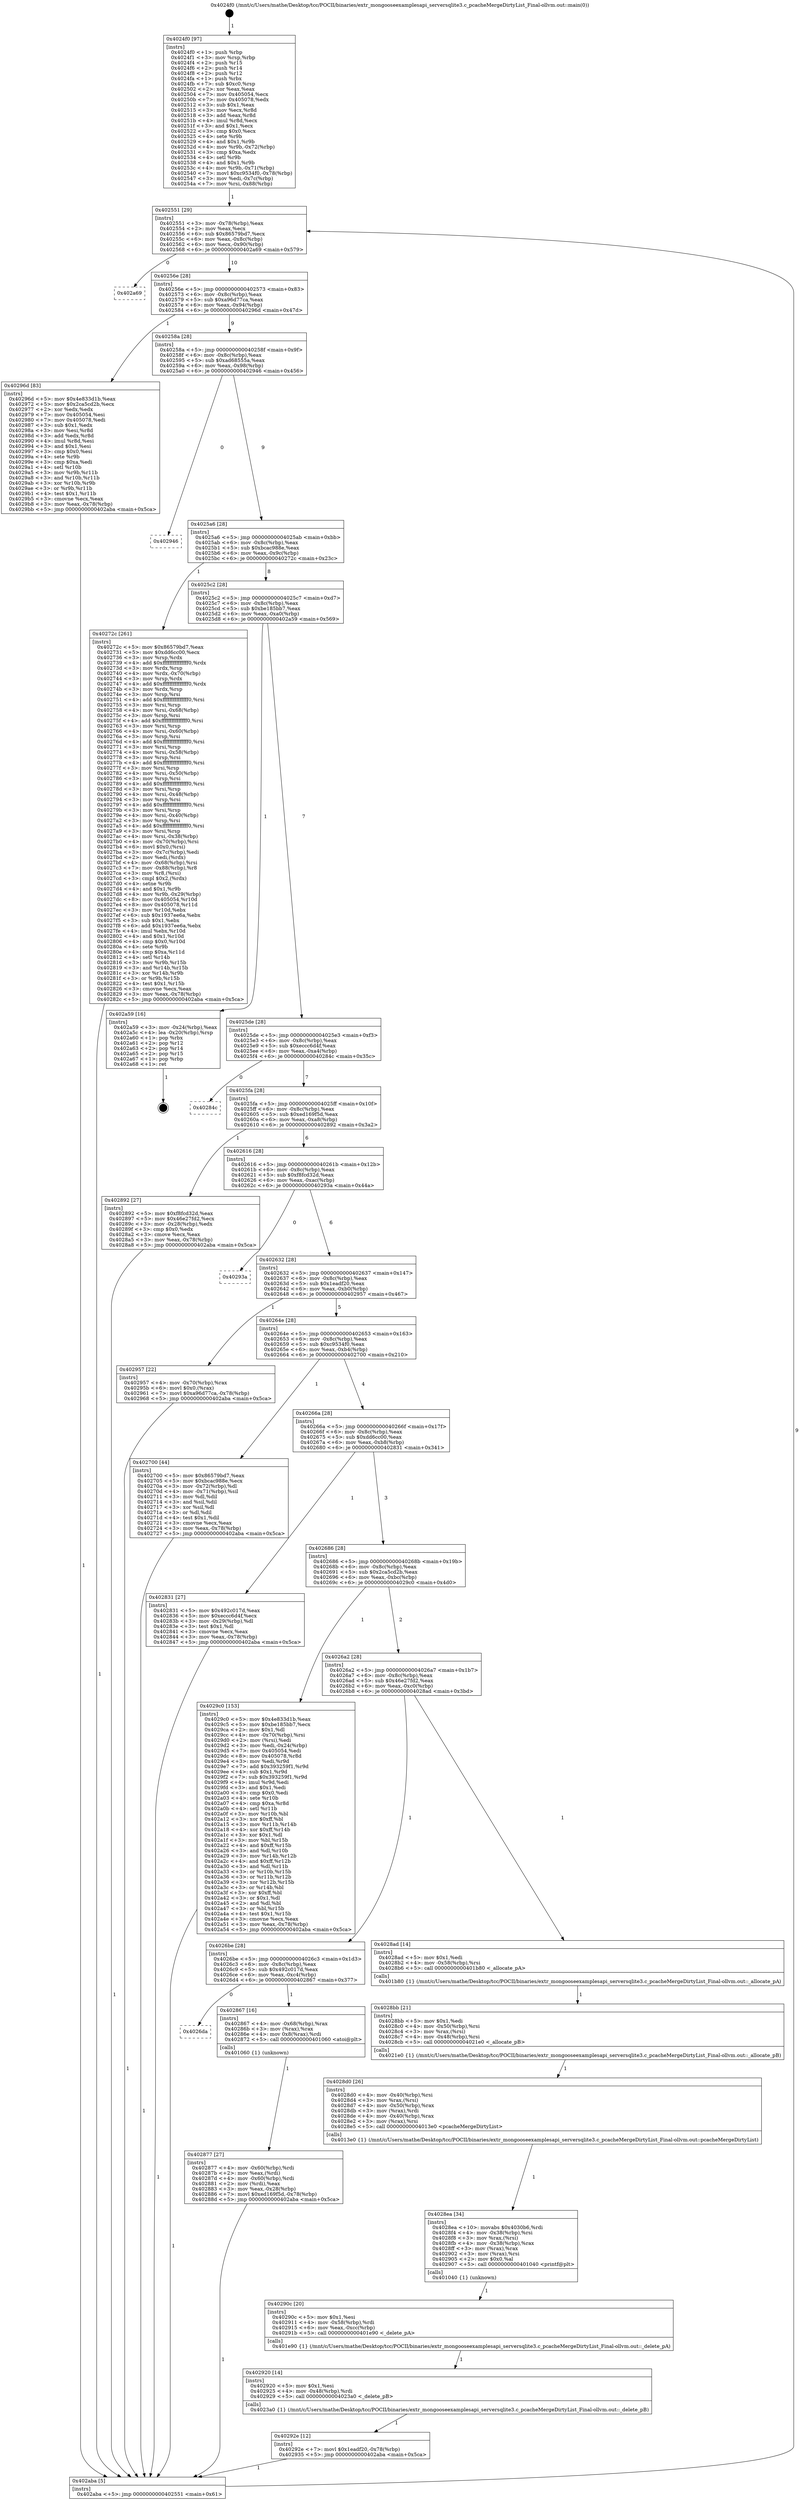 digraph "0x4024f0" {
  label = "0x4024f0 (/mnt/c/Users/mathe/Desktop/tcc/POCII/binaries/extr_mongooseexamplesapi_serversqlite3.c_pcacheMergeDirtyList_Final-ollvm.out::main(0))"
  labelloc = "t"
  node[shape=record]

  Entry [label="",width=0.3,height=0.3,shape=circle,fillcolor=black,style=filled]
  "0x402551" [label="{
     0x402551 [29]\l
     | [instrs]\l
     &nbsp;&nbsp;0x402551 \<+3\>: mov -0x78(%rbp),%eax\l
     &nbsp;&nbsp;0x402554 \<+2\>: mov %eax,%ecx\l
     &nbsp;&nbsp;0x402556 \<+6\>: sub $0x86579bd7,%ecx\l
     &nbsp;&nbsp;0x40255c \<+6\>: mov %eax,-0x8c(%rbp)\l
     &nbsp;&nbsp;0x402562 \<+6\>: mov %ecx,-0x90(%rbp)\l
     &nbsp;&nbsp;0x402568 \<+6\>: je 0000000000402a69 \<main+0x579\>\l
  }"]
  "0x402a69" [label="{
     0x402a69\l
  }", style=dashed]
  "0x40256e" [label="{
     0x40256e [28]\l
     | [instrs]\l
     &nbsp;&nbsp;0x40256e \<+5\>: jmp 0000000000402573 \<main+0x83\>\l
     &nbsp;&nbsp;0x402573 \<+6\>: mov -0x8c(%rbp),%eax\l
     &nbsp;&nbsp;0x402579 \<+5\>: sub $0xa96d77ca,%eax\l
     &nbsp;&nbsp;0x40257e \<+6\>: mov %eax,-0x94(%rbp)\l
     &nbsp;&nbsp;0x402584 \<+6\>: je 000000000040296d \<main+0x47d\>\l
  }"]
  Exit [label="",width=0.3,height=0.3,shape=circle,fillcolor=black,style=filled,peripheries=2]
  "0x40296d" [label="{
     0x40296d [83]\l
     | [instrs]\l
     &nbsp;&nbsp;0x40296d \<+5\>: mov $0x4e833d1b,%eax\l
     &nbsp;&nbsp;0x402972 \<+5\>: mov $0x2ca5cd2b,%ecx\l
     &nbsp;&nbsp;0x402977 \<+2\>: xor %edx,%edx\l
     &nbsp;&nbsp;0x402979 \<+7\>: mov 0x405054,%esi\l
     &nbsp;&nbsp;0x402980 \<+7\>: mov 0x405078,%edi\l
     &nbsp;&nbsp;0x402987 \<+3\>: sub $0x1,%edx\l
     &nbsp;&nbsp;0x40298a \<+3\>: mov %esi,%r8d\l
     &nbsp;&nbsp;0x40298d \<+3\>: add %edx,%r8d\l
     &nbsp;&nbsp;0x402990 \<+4\>: imul %r8d,%esi\l
     &nbsp;&nbsp;0x402994 \<+3\>: and $0x1,%esi\l
     &nbsp;&nbsp;0x402997 \<+3\>: cmp $0x0,%esi\l
     &nbsp;&nbsp;0x40299a \<+4\>: sete %r9b\l
     &nbsp;&nbsp;0x40299e \<+3\>: cmp $0xa,%edi\l
     &nbsp;&nbsp;0x4029a1 \<+4\>: setl %r10b\l
     &nbsp;&nbsp;0x4029a5 \<+3\>: mov %r9b,%r11b\l
     &nbsp;&nbsp;0x4029a8 \<+3\>: and %r10b,%r11b\l
     &nbsp;&nbsp;0x4029ab \<+3\>: xor %r10b,%r9b\l
     &nbsp;&nbsp;0x4029ae \<+3\>: or %r9b,%r11b\l
     &nbsp;&nbsp;0x4029b1 \<+4\>: test $0x1,%r11b\l
     &nbsp;&nbsp;0x4029b5 \<+3\>: cmovne %ecx,%eax\l
     &nbsp;&nbsp;0x4029b8 \<+3\>: mov %eax,-0x78(%rbp)\l
     &nbsp;&nbsp;0x4029bb \<+5\>: jmp 0000000000402aba \<main+0x5ca\>\l
  }"]
  "0x40258a" [label="{
     0x40258a [28]\l
     | [instrs]\l
     &nbsp;&nbsp;0x40258a \<+5\>: jmp 000000000040258f \<main+0x9f\>\l
     &nbsp;&nbsp;0x40258f \<+6\>: mov -0x8c(%rbp),%eax\l
     &nbsp;&nbsp;0x402595 \<+5\>: sub $0xad68555a,%eax\l
     &nbsp;&nbsp;0x40259a \<+6\>: mov %eax,-0x98(%rbp)\l
     &nbsp;&nbsp;0x4025a0 \<+6\>: je 0000000000402946 \<main+0x456\>\l
  }"]
  "0x40292e" [label="{
     0x40292e [12]\l
     | [instrs]\l
     &nbsp;&nbsp;0x40292e \<+7\>: movl $0x1eadf20,-0x78(%rbp)\l
     &nbsp;&nbsp;0x402935 \<+5\>: jmp 0000000000402aba \<main+0x5ca\>\l
  }"]
  "0x402946" [label="{
     0x402946\l
  }", style=dashed]
  "0x4025a6" [label="{
     0x4025a6 [28]\l
     | [instrs]\l
     &nbsp;&nbsp;0x4025a6 \<+5\>: jmp 00000000004025ab \<main+0xbb\>\l
     &nbsp;&nbsp;0x4025ab \<+6\>: mov -0x8c(%rbp),%eax\l
     &nbsp;&nbsp;0x4025b1 \<+5\>: sub $0xbcac988e,%eax\l
     &nbsp;&nbsp;0x4025b6 \<+6\>: mov %eax,-0x9c(%rbp)\l
     &nbsp;&nbsp;0x4025bc \<+6\>: je 000000000040272c \<main+0x23c\>\l
  }"]
  "0x402920" [label="{
     0x402920 [14]\l
     | [instrs]\l
     &nbsp;&nbsp;0x402920 \<+5\>: mov $0x1,%esi\l
     &nbsp;&nbsp;0x402925 \<+4\>: mov -0x48(%rbp),%rdi\l
     &nbsp;&nbsp;0x402929 \<+5\>: call 00000000004023a0 \<_delete_pB\>\l
     | [calls]\l
     &nbsp;&nbsp;0x4023a0 \{1\} (/mnt/c/Users/mathe/Desktop/tcc/POCII/binaries/extr_mongooseexamplesapi_serversqlite3.c_pcacheMergeDirtyList_Final-ollvm.out::_delete_pB)\l
  }"]
  "0x40272c" [label="{
     0x40272c [261]\l
     | [instrs]\l
     &nbsp;&nbsp;0x40272c \<+5\>: mov $0x86579bd7,%eax\l
     &nbsp;&nbsp;0x402731 \<+5\>: mov $0xdd6cc00,%ecx\l
     &nbsp;&nbsp;0x402736 \<+3\>: mov %rsp,%rdx\l
     &nbsp;&nbsp;0x402739 \<+4\>: add $0xfffffffffffffff0,%rdx\l
     &nbsp;&nbsp;0x40273d \<+3\>: mov %rdx,%rsp\l
     &nbsp;&nbsp;0x402740 \<+4\>: mov %rdx,-0x70(%rbp)\l
     &nbsp;&nbsp;0x402744 \<+3\>: mov %rsp,%rdx\l
     &nbsp;&nbsp;0x402747 \<+4\>: add $0xfffffffffffffff0,%rdx\l
     &nbsp;&nbsp;0x40274b \<+3\>: mov %rdx,%rsp\l
     &nbsp;&nbsp;0x40274e \<+3\>: mov %rsp,%rsi\l
     &nbsp;&nbsp;0x402751 \<+4\>: add $0xfffffffffffffff0,%rsi\l
     &nbsp;&nbsp;0x402755 \<+3\>: mov %rsi,%rsp\l
     &nbsp;&nbsp;0x402758 \<+4\>: mov %rsi,-0x68(%rbp)\l
     &nbsp;&nbsp;0x40275c \<+3\>: mov %rsp,%rsi\l
     &nbsp;&nbsp;0x40275f \<+4\>: add $0xfffffffffffffff0,%rsi\l
     &nbsp;&nbsp;0x402763 \<+3\>: mov %rsi,%rsp\l
     &nbsp;&nbsp;0x402766 \<+4\>: mov %rsi,-0x60(%rbp)\l
     &nbsp;&nbsp;0x40276a \<+3\>: mov %rsp,%rsi\l
     &nbsp;&nbsp;0x40276d \<+4\>: add $0xfffffffffffffff0,%rsi\l
     &nbsp;&nbsp;0x402771 \<+3\>: mov %rsi,%rsp\l
     &nbsp;&nbsp;0x402774 \<+4\>: mov %rsi,-0x58(%rbp)\l
     &nbsp;&nbsp;0x402778 \<+3\>: mov %rsp,%rsi\l
     &nbsp;&nbsp;0x40277b \<+4\>: add $0xfffffffffffffff0,%rsi\l
     &nbsp;&nbsp;0x40277f \<+3\>: mov %rsi,%rsp\l
     &nbsp;&nbsp;0x402782 \<+4\>: mov %rsi,-0x50(%rbp)\l
     &nbsp;&nbsp;0x402786 \<+3\>: mov %rsp,%rsi\l
     &nbsp;&nbsp;0x402789 \<+4\>: add $0xfffffffffffffff0,%rsi\l
     &nbsp;&nbsp;0x40278d \<+3\>: mov %rsi,%rsp\l
     &nbsp;&nbsp;0x402790 \<+4\>: mov %rsi,-0x48(%rbp)\l
     &nbsp;&nbsp;0x402794 \<+3\>: mov %rsp,%rsi\l
     &nbsp;&nbsp;0x402797 \<+4\>: add $0xfffffffffffffff0,%rsi\l
     &nbsp;&nbsp;0x40279b \<+3\>: mov %rsi,%rsp\l
     &nbsp;&nbsp;0x40279e \<+4\>: mov %rsi,-0x40(%rbp)\l
     &nbsp;&nbsp;0x4027a2 \<+3\>: mov %rsp,%rsi\l
     &nbsp;&nbsp;0x4027a5 \<+4\>: add $0xfffffffffffffff0,%rsi\l
     &nbsp;&nbsp;0x4027a9 \<+3\>: mov %rsi,%rsp\l
     &nbsp;&nbsp;0x4027ac \<+4\>: mov %rsi,-0x38(%rbp)\l
     &nbsp;&nbsp;0x4027b0 \<+4\>: mov -0x70(%rbp),%rsi\l
     &nbsp;&nbsp;0x4027b4 \<+6\>: movl $0x0,(%rsi)\l
     &nbsp;&nbsp;0x4027ba \<+3\>: mov -0x7c(%rbp),%edi\l
     &nbsp;&nbsp;0x4027bd \<+2\>: mov %edi,(%rdx)\l
     &nbsp;&nbsp;0x4027bf \<+4\>: mov -0x68(%rbp),%rsi\l
     &nbsp;&nbsp;0x4027c3 \<+7\>: mov -0x88(%rbp),%r8\l
     &nbsp;&nbsp;0x4027ca \<+3\>: mov %r8,(%rsi)\l
     &nbsp;&nbsp;0x4027cd \<+3\>: cmpl $0x2,(%rdx)\l
     &nbsp;&nbsp;0x4027d0 \<+4\>: setne %r9b\l
     &nbsp;&nbsp;0x4027d4 \<+4\>: and $0x1,%r9b\l
     &nbsp;&nbsp;0x4027d8 \<+4\>: mov %r9b,-0x29(%rbp)\l
     &nbsp;&nbsp;0x4027dc \<+8\>: mov 0x405054,%r10d\l
     &nbsp;&nbsp;0x4027e4 \<+8\>: mov 0x405078,%r11d\l
     &nbsp;&nbsp;0x4027ec \<+3\>: mov %r10d,%ebx\l
     &nbsp;&nbsp;0x4027ef \<+6\>: sub $0x1937ee6a,%ebx\l
     &nbsp;&nbsp;0x4027f5 \<+3\>: sub $0x1,%ebx\l
     &nbsp;&nbsp;0x4027f8 \<+6\>: add $0x1937ee6a,%ebx\l
     &nbsp;&nbsp;0x4027fe \<+4\>: imul %ebx,%r10d\l
     &nbsp;&nbsp;0x402802 \<+4\>: and $0x1,%r10d\l
     &nbsp;&nbsp;0x402806 \<+4\>: cmp $0x0,%r10d\l
     &nbsp;&nbsp;0x40280a \<+4\>: sete %r9b\l
     &nbsp;&nbsp;0x40280e \<+4\>: cmp $0xa,%r11d\l
     &nbsp;&nbsp;0x402812 \<+4\>: setl %r14b\l
     &nbsp;&nbsp;0x402816 \<+3\>: mov %r9b,%r15b\l
     &nbsp;&nbsp;0x402819 \<+3\>: and %r14b,%r15b\l
     &nbsp;&nbsp;0x40281c \<+3\>: xor %r14b,%r9b\l
     &nbsp;&nbsp;0x40281f \<+3\>: or %r9b,%r15b\l
     &nbsp;&nbsp;0x402822 \<+4\>: test $0x1,%r15b\l
     &nbsp;&nbsp;0x402826 \<+3\>: cmovne %ecx,%eax\l
     &nbsp;&nbsp;0x402829 \<+3\>: mov %eax,-0x78(%rbp)\l
     &nbsp;&nbsp;0x40282c \<+5\>: jmp 0000000000402aba \<main+0x5ca\>\l
  }"]
  "0x4025c2" [label="{
     0x4025c2 [28]\l
     | [instrs]\l
     &nbsp;&nbsp;0x4025c2 \<+5\>: jmp 00000000004025c7 \<main+0xd7\>\l
     &nbsp;&nbsp;0x4025c7 \<+6\>: mov -0x8c(%rbp),%eax\l
     &nbsp;&nbsp;0x4025cd \<+5\>: sub $0xbe185bb7,%eax\l
     &nbsp;&nbsp;0x4025d2 \<+6\>: mov %eax,-0xa0(%rbp)\l
     &nbsp;&nbsp;0x4025d8 \<+6\>: je 0000000000402a59 \<main+0x569\>\l
  }"]
  "0x40290c" [label="{
     0x40290c [20]\l
     | [instrs]\l
     &nbsp;&nbsp;0x40290c \<+5\>: mov $0x1,%esi\l
     &nbsp;&nbsp;0x402911 \<+4\>: mov -0x58(%rbp),%rdi\l
     &nbsp;&nbsp;0x402915 \<+6\>: mov %eax,-0xcc(%rbp)\l
     &nbsp;&nbsp;0x40291b \<+5\>: call 0000000000401e90 \<_delete_pA\>\l
     | [calls]\l
     &nbsp;&nbsp;0x401e90 \{1\} (/mnt/c/Users/mathe/Desktop/tcc/POCII/binaries/extr_mongooseexamplesapi_serversqlite3.c_pcacheMergeDirtyList_Final-ollvm.out::_delete_pA)\l
  }"]
  "0x402a59" [label="{
     0x402a59 [16]\l
     | [instrs]\l
     &nbsp;&nbsp;0x402a59 \<+3\>: mov -0x24(%rbp),%eax\l
     &nbsp;&nbsp;0x402a5c \<+4\>: lea -0x20(%rbp),%rsp\l
     &nbsp;&nbsp;0x402a60 \<+1\>: pop %rbx\l
     &nbsp;&nbsp;0x402a61 \<+2\>: pop %r12\l
     &nbsp;&nbsp;0x402a63 \<+2\>: pop %r14\l
     &nbsp;&nbsp;0x402a65 \<+2\>: pop %r15\l
     &nbsp;&nbsp;0x402a67 \<+1\>: pop %rbp\l
     &nbsp;&nbsp;0x402a68 \<+1\>: ret\l
  }"]
  "0x4025de" [label="{
     0x4025de [28]\l
     | [instrs]\l
     &nbsp;&nbsp;0x4025de \<+5\>: jmp 00000000004025e3 \<main+0xf3\>\l
     &nbsp;&nbsp;0x4025e3 \<+6\>: mov -0x8c(%rbp),%eax\l
     &nbsp;&nbsp;0x4025e9 \<+5\>: sub $0xeccc6d4f,%eax\l
     &nbsp;&nbsp;0x4025ee \<+6\>: mov %eax,-0xa4(%rbp)\l
     &nbsp;&nbsp;0x4025f4 \<+6\>: je 000000000040284c \<main+0x35c\>\l
  }"]
  "0x4028ea" [label="{
     0x4028ea [34]\l
     | [instrs]\l
     &nbsp;&nbsp;0x4028ea \<+10\>: movabs $0x4030b6,%rdi\l
     &nbsp;&nbsp;0x4028f4 \<+4\>: mov -0x38(%rbp),%rsi\l
     &nbsp;&nbsp;0x4028f8 \<+3\>: mov %rax,(%rsi)\l
     &nbsp;&nbsp;0x4028fb \<+4\>: mov -0x38(%rbp),%rax\l
     &nbsp;&nbsp;0x4028ff \<+3\>: mov (%rax),%rax\l
     &nbsp;&nbsp;0x402902 \<+3\>: mov (%rax),%rsi\l
     &nbsp;&nbsp;0x402905 \<+2\>: mov $0x0,%al\l
     &nbsp;&nbsp;0x402907 \<+5\>: call 0000000000401040 \<printf@plt\>\l
     | [calls]\l
     &nbsp;&nbsp;0x401040 \{1\} (unknown)\l
  }"]
  "0x40284c" [label="{
     0x40284c\l
  }", style=dashed]
  "0x4025fa" [label="{
     0x4025fa [28]\l
     | [instrs]\l
     &nbsp;&nbsp;0x4025fa \<+5\>: jmp 00000000004025ff \<main+0x10f\>\l
     &nbsp;&nbsp;0x4025ff \<+6\>: mov -0x8c(%rbp),%eax\l
     &nbsp;&nbsp;0x402605 \<+5\>: sub $0xed169f5d,%eax\l
     &nbsp;&nbsp;0x40260a \<+6\>: mov %eax,-0xa8(%rbp)\l
     &nbsp;&nbsp;0x402610 \<+6\>: je 0000000000402892 \<main+0x3a2\>\l
  }"]
  "0x4028d0" [label="{
     0x4028d0 [26]\l
     | [instrs]\l
     &nbsp;&nbsp;0x4028d0 \<+4\>: mov -0x40(%rbp),%rsi\l
     &nbsp;&nbsp;0x4028d4 \<+3\>: mov %rax,(%rsi)\l
     &nbsp;&nbsp;0x4028d7 \<+4\>: mov -0x50(%rbp),%rax\l
     &nbsp;&nbsp;0x4028db \<+3\>: mov (%rax),%rdi\l
     &nbsp;&nbsp;0x4028de \<+4\>: mov -0x40(%rbp),%rax\l
     &nbsp;&nbsp;0x4028e2 \<+3\>: mov (%rax),%rsi\l
     &nbsp;&nbsp;0x4028e5 \<+5\>: call 00000000004013e0 \<pcacheMergeDirtyList\>\l
     | [calls]\l
     &nbsp;&nbsp;0x4013e0 \{1\} (/mnt/c/Users/mathe/Desktop/tcc/POCII/binaries/extr_mongooseexamplesapi_serversqlite3.c_pcacheMergeDirtyList_Final-ollvm.out::pcacheMergeDirtyList)\l
  }"]
  "0x402892" [label="{
     0x402892 [27]\l
     | [instrs]\l
     &nbsp;&nbsp;0x402892 \<+5\>: mov $0xf8fcd32d,%eax\l
     &nbsp;&nbsp;0x402897 \<+5\>: mov $0x46e27fd2,%ecx\l
     &nbsp;&nbsp;0x40289c \<+3\>: mov -0x28(%rbp),%edx\l
     &nbsp;&nbsp;0x40289f \<+3\>: cmp $0x0,%edx\l
     &nbsp;&nbsp;0x4028a2 \<+3\>: cmove %ecx,%eax\l
     &nbsp;&nbsp;0x4028a5 \<+3\>: mov %eax,-0x78(%rbp)\l
     &nbsp;&nbsp;0x4028a8 \<+5\>: jmp 0000000000402aba \<main+0x5ca\>\l
  }"]
  "0x402616" [label="{
     0x402616 [28]\l
     | [instrs]\l
     &nbsp;&nbsp;0x402616 \<+5\>: jmp 000000000040261b \<main+0x12b\>\l
     &nbsp;&nbsp;0x40261b \<+6\>: mov -0x8c(%rbp),%eax\l
     &nbsp;&nbsp;0x402621 \<+5\>: sub $0xf8fcd32d,%eax\l
     &nbsp;&nbsp;0x402626 \<+6\>: mov %eax,-0xac(%rbp)\l
     &nbsp;&nbsp;0x40262c \<+6\>: je 000000000040293a \<main+0x44a\>\l
  }"]
  "0x4028bb" [label="{
     0x4028bb [21]\l
     | [instrs]\l
     &nbsp;&nbsp;0x4028bb \<+5\>: mov $0x1,%edi\l
     &nbsp;&nbsp;0x4028c0 \<+4\>: mov -0x50(%rbp),%rsi\l
     &nbsp;&nbsp;0x4028c4 \<+3\>: mov %rax,(%rsi)\l
     &nbsp;&nbsp;0x4028c7 \<+4\>: mov -0x48(%rbp),%rsi\l
     &nbsp;&nbsp;0x4028cb \<+5\>: call 00000000004021e0 \<_allocate_pB\>\l
     | [calls]\l
     &nbsp;&nbsp;0x4021e0 \{1\} (/mnt/c/Users/mathe/Desktop/tcc/POCII/binaries/extr_mongooseexamplesapi_serversqlite3.c_pcacheMergeDirtyList_Final-ollvm.out::_allocate_pB)\l
  }"]
  "0x40293a" [label="{
     0x40293a\l
  }", style=dashed]
  "0x402632" [label="{
     0x402632 [28]\l
     | [instrs]\l
     &nbsp;&nbsp;0x402632 \<+5\>: jmp 0000000000402637 \<main+0x147\>\l
     &nbsp;&nbsp;0x402637 \<+6\>: mov -0x8c(%rbp),%eax\l
     &nbsp;&nbsp;0x40263d \<+5\>: sub $0x1eadf20,%eax\l
     &nbsp;&nbsp;0x402642 \<+6\>: mov %eax,-0xb0(%rbp)\l
     &nbsp;&nbsp;0x402648 \<+6\>: je 0000000000402957 \<main+0x467\>\l
  }"]
  "0x402877" [label="{
     0x402877 [27]\l
     | [instrs]\l
     &nbsp;&nbsp;0x402877 \<+4\>: mov -0x60(%rbp),%rdi\l
     &nbsp;&nbsp;0x40287b \<+2\>: mov %eax,(%rdi)\l
     &nbsp;&nbsp;0x40287d \<+4\>: mov -0x60(%rbp),%rdi\l
     &nbsp;&nbsp;0x402881 \<+2\>: mov (%rdi),%eax\l
     &nbsp;&nbsp;0x402883 \<+3\>: mov %eax,-0x28(%rbp)\l
     &nbsp;&nbsp;0x402886 \<+7\>: movl $0xed169f5d,-0x78(%rbp)\l
     &nbsp;&nbsp;0x40288d \<+5\>: jmp 0000000000402aba \<main+0x5ca\>\l
  }"]
  "0x402957" [label="{
     0x402957 [22]\l
     | [instrs]\l
     &nbsp;&nbsp;0x402957 \<+4\>: mov -0x70(%rbp),%rax\l
     &nbsp;&nbsp;0x40295b \<+6\>: movl $0x0,(%rax)\l
     &nbsp;&nbsp;0x402961 \<+7\>: movl $0xa96d77ca,-0x78(%rbp)\l
     &nbsp;&nbsp;0x402968 \<+5\>: jmp 0000000000402aba \<main+0x5ca\>\l
  }"]
  "0x40264e" [label="{
     0x40264e [28]\l
     | [instrs]\l
     &nbsp;&nbsp;0x40264e \<+5\>: jmp 0000000000402653 \<main+0x163\>\l
     &nbsp;&nbsp;0x402653 \<+6\>: mov -0x8c(%rbp),%eax\l
     &nbsp;&nbsp;0x402659 \<+5\>: sub $0xc9534f0,%eax\l
     &nbsp;&nbsp;0x40265e \<+6\>: mov %eax,-0xb4(%rbp)\l
     &nbsp;&nbsp;0x402664 \<+6\>: je 0000000000402700 \<main+0x210\>\l
  }"]
  "0x4026da" [label="{
     0x4026da\l
  }", style=dashed]
  "0x402700" [label="{
     0x402700 [44]\l
     | [instrs]\l
     &nbsp;&nbsp;0x402700 \<+5\>: mov $0x86579bd7,%eax\l
     &nbsp;&nbsp;0x402705 \<+5\>: mov $0xbcac988e,%ecx\l
     &nbsp;&nbsp;0x40270a \<+3\>: mov -0x72(%rbp),%dl\l
     &nbsp;&nbsp;0x40270d \<+4\>: mov -0x71(%rbp),%sil\l
     &nbsp;&nbsp;0x402711 \<+3\>: mov %dl,%dil\l
     &nbsp;&nbsp;0x402714 \<+3\>: and %sil,%dil\l
     &nbsp;&nbsp;0x402717 \<+3\>: xor %sil,%dl\l
     &nbsp;&nbsp;0x40271a \<+3\>: or %dl,%dil\l
     &nbsp;&nbsp;0x40271d \<+4\>: test $0x1,%dil\l
     &nbsp;&nbsp;0x402721 \<+3\>: cmovne %ecx,%eax\l
     &nbsp;&nbsp;0x402724 \<+3\>: mov %eax,-0x78(%rbp)\l
     &nbsp;&nbsp;0x402727 \<+5\>: jmp 0000000000402aba \<main+0x5ca\>\l
  }"]
  "0x40266a" [label="{
     0x40266a [28]\l
     | [instrs]\l
     &nbsp;&nbsp;0x40266a \<+5\>: jmp 000000000040266f \<main+0x17f\>\l
     &nbsp;&nbsp;0x40266f \<+6\>: mov -0x8c(%rbp),%eax\l
     &nbsp;&nbsp;0x402675 \<+5\>: sub $0xdd6cc00,%eax\l
     &nbsp;&nbsp;0x40267a \<+6\>: mov %eax,-0xb8(%rbp)\l
     &nbsp;&nbsp;0x402680 \<+6\>: je 0000000000402831 \<main+0x341\>\l
  }"]
  "0x402aba" [label="{
     0x402aba [5]\l
     | [instrs]\l
     &nbsp;&nbsp;0x402aba \<+5\>: jmp 0000000000402551 \<main+0x61\>\l
  }"]
  "0x4024f0" [label="{
     0x4024f0 [97]\l
     | [instrs]\l
     &nbsp;&nbsp;0x4024f0 \<+1\>: push %rbp\l
     &nbsp;&nbsp;0x4024f1 \<+3\>: mov %rsp,%rbp\l
     &nbsp;&nbsp;0x4024f4 \<+2\>: push %r15\l
     &nbsp;&nbsp;0x4024f6 \<+2\>: push %r14\l
     &nbsp;&nbsp;0x4024f8 \<+2\>: push %r12\l
     &nbsp;&nbsp;0x4024fa \<+1\>: push %rbx\l
     &nbsp;&nbsp;0x4024fb \<+7\>: sub $0xc0,%rsp\l
     &nbsp;&nbsp;0x402502 \<+2\>: xor %eax,%eax\l
     &nbsp;&nbsp;0x402504 \<+7\>: mov 0x405054,%ecx\l
     &nbsp;&nbsp;0x40250b \<+7\>: mov 0x405078,%edx\l
     &nbsp;&nbsp;0x402512 \<+3\>: sub $0x1,%eax\l
     &nbsp;&nbsp;0x402515 \<+3\>: mov %ecx,%r8d\l
     &nbsp;&nbsp;0x402518 \<+3\>: add %eax,%r8d\l
     &nbsp;&nbsp;0x40251b \<+4\>: imul %r8d,%ecx\l
     &nbsp;&nbsp;0x40251f \<+3\>: and $0x1,%ecx\l
     &nbsp;&nbsp;0x402522 \<+3\>: cmp $0x0,%ecx\l
     &nbsp;&nbsp;0x402525 \<+4\>: sete %r9b\l
     &nbsp;&nbsp;0x402529 \<+4\>: and $0x1,%r9b\l
     &nbsp;&nbsp;0x40252d \<+4\>: mov %r9b,-0x72(%rbp)\l
     &nbsp;&nbsp;0x402531 \<+3\>: cmp $0xa,%edx\l
     &nbsp;&nbsp;0x402534 \<+4\>: setl %r9b\l
     &nbsp;&nbsp;0x402538 \<+4\>: and $0x1,%r9b\l
     &nbsp;&nbsp;0x40253c \<+4\>: mov %r9b,-0x71(%rbp)\l
     &nbsp;&nbsp;0x402540 \<+7\>: movl $0xc9534f0,-0x78(%rbp)\l
     &nbsp;&nbsp;0x402547 \<+3\>: mov %edi,-0x7c(%rbp)\l
     &nbsp;&nbsp;0x40254a \<+7\>: mov %rsi,-0x88(%rbp)\l
  }"]
  "0x402867" [label="{
     0x402867 [16]\l
     | [instrs]\l
     &nbsp;&nbsp;0x402867 \<+4\>: mov -0x68(%rbp),%rax\l
     &nbsp;&nbsp;0x40286b \<+3\>: mov (%rax),%rax\l
     &nbsp;&nbsp;0x40286e \<+4\>: mov 0x8(%rax),%rdi\l
     &nbsp;&nbsp;0x402872 \<+5\>: call 0000000000401060 \<atoi@plt\>\l
     | [calls]\l
     &nbsp;&nbsp;0x401060 \{1\} (unknown)\l
  }"]
  "0x4026be" [label="{
     0x4026be [28]\l
     | [instrs]\l
     &nbsp;&nbsp;0x4026be \<+5\>: jmp 00000000004026c3 \<main+0x1d3\>\l
     &nbsp;&nbsp;0x4026c3 \<+6\>: mov -0x8c(%rbp),%eax\l
     &nbsp;&nbsp;0x4026c9 \<+5\>: sub $0x492c017d,%eax\l
     &nbsp;&nbsp;0x4026ce \<+6\>: mov %eax,-0xc4(%rbp)\l
     &nbsp;&nbsp;0x4026d4 \<+6\>: je 0000000000402867 \<main+0x377\>\l
  }"]
  "0x402831" [label="{
     0x402831 [27]\l
     | [instrs]\l
     &nbsp;&nbsp;0x402831 \<+5\>: mov $0x492c017d,%eax\l
     &nbsp;&nbsp;0x402836 \<+5\>: mov $0xeccc6d4f,%ecx\l
     &nbsp;&nbsp;0x40283b \<+3\>: mov -0x29(%rbp),%dl\l
     &nbsp;&nbsp;0x40283e \<+3\>: test $0x1,%dl\l
     &nbsp;&nbsp;0x402841 \<+3\>: cmovne %ecx,%eax\l
     &nbsp;&nbsp;0x402844 \<+3\>: mov %eax,-0x78(%rbp)\l
     &nbsp;&nbsp;0x402847 \<+5\>: jmp 0000000000402aba \<main+0x5ca\>\l
  }"]
  "0x402686" [label="{
     0x402686 [28]\l
     | [instrs]\l
     &nbsp;&nbsp;0x402686 \<+5\>: jmp 000000000040268b \<main+0x19b\>\l
     &nbsp;&nbsp;0x40268b \<+6\>: mov -0x8c(%rbp),%eax\l
     &nbsp;&nbsp;0x402691 \<+5\>: sub $0x2ca5cd2b,%eax\l
     &nbsp;&nbsp;0x402696 \<+6\>: mov %eax,-0xbc(%rbp)\l
     &nbsp;&nbsp;0x40269c \<+6\>: je 00000000004029c0 \<main+0x4d0\>\l
  }"]
  "0x4028ad" [label="{
     0x4028ad [14]\l
     | [instrs]\l
     &nbsp;&nbsp;0x4028ad \<+5\>: mov $0x1,%edi\l
     &nbsp;&nbsp;0x4028b2 \<+4\>: mov -0x58(%rbp),%rsi\l
     &nbsp;&nbsp;0x4028b6 \<+5\>: call 0000000000401b80 \<_allocate_pA\>\l
     | [calls]\l
     &nbsp;&nbsp;0x401b80 \{1\} (/mnt/c/Users/mathe/Desktop/tcc/POCII/binaries/extr_mongooseexamplesapi_serversqlite3.c_pcacheMergeDirtyList_Final-ollvm.out::_allocate_pA)\l
  }"]
  "0x4029c0" [label="{
     0x4029c0 [153]\l
     | [instrs]\l
     &nbsp;&nbsp;0x4029c0 \<+5\>: mov $0x4e833d1b,%eax\l
     &nbsp;&nbsp;0x4029c5 \<+5\>: mov $0xbe185bb7,%ecx\l
     &nbsp;&nbsp;0x4029ca \<+2\>: mov $0x1,%dl\l
     &nbsp;&nbsp;0x4029cc \<+4\>: mov -0x70(%rbp),%rsi\l
     &nbsp;&nbsp;0x4029d0 \<+2\>: mov (%rsi),%edi\l
     &nbsp;&nbsp;0x4029d2 \<+3\>: mov %edi,-0x24(%rbp)\l
     &nbsp;&nbsp;0x4029d5 \<+7\>: mov 0x405054,%edi\l
     &nbsp;&nbsp;0x4029dc \<+8\>: mov 0x405078,%r8d\l
     &nbsp;&nbsp;0x4029e4 \<+3\>: mov %edi,%r9d\l
     &nbsp;&nbsp;0x4029e7 \<+7\>: add $0x393259f1,%r9d\l
     &nbsp;&nbsp;0x4029ee \<+4\>: sub $0x1,%r9d\l
     &nbsp;&nbsp;0x4029f2 \<+7\>: sub $0x393259f1,%r9d\l
     &nbsp;&nbsp;0x4029f9 \<+4\>: imul %r9d,%edi\l
     &nbsp;&nbsp;0x4029fd \<+3\>: and $0x1,%edi\l
     &nbsp;&nbsp;0x402a00 \<+3\>: cmp $0x0,%edi\l
     &nbsp;&nbsp;0x402a03 \<+4\>: sete %r10b\l
     &nbsp;&nbsp;0x402a07 \<+4\>: cmp $0xa,%r8d\l
     &nbsp;&nbsp;0x402a0b \<+4\>: setl %r11b\l
     &nbsp;&nbsp;0x402a0f \<+3\>: mov %r10b,%bl\l
     &nbsp;&nbsp;0x402a12 \<+3\>: xor $0xff,%bl\l
     &nbsp;&nbsp;0x402a15 \<+3\>: mov %r11b,%r14b\l
     &nbsp;&nbsp;0x402a18 \<+4\>: xor $0xff,%r14b\l
     &nbsp;&nbsp;0x402a1c \<+3\>: xor $0x1,%dl\l
     &nbsp;&nbsp;0x402a1f \<+3\>: mov %bl,%r15b\l
     &nbsp;&nbsp;0x402a22 \<+4\>: and $0xff,%r15b\l
     &nbsp;&nbsp;0x402a26 \<+3\>: and %dl,%r10b\l
     &nbsp;&nbsp;0x402a29 \<+3\>: mov %r14b,%r12b\l
     &nbsp;&nbsp;0x402a2c \<+4\>: and $0xff,%r12b\l
     &nbsp;&nbsp;0x402a30 \<+3\>: and %dl,%r11b\l
     &nbsp;&nbsp;0x402a33 \<+3\>: or %r10b,%r15b\l
     &nbsp;&nbsp;0x402a36 \<+3\>: or %r11b,%r12b\l
     &nbsp;&nbsp;0x402a39 \<+3\>: xor %r12b,%r15b\l
     &nbsp;&nbsp;0x402a3c \<+3\>: or %r14b,%bl\l
     &nbsp;&nbsp;0x402a3f \<+3\>: xor $0xff,%bl\l
     &nbsp;&nbsp;0x402a42 \<+3\>: or $0x1,%dl\l
     &nbsp;&nbsp;0x402a45 \<+2\>: and %dl,%bl\l
     &nbsp;&nbsp;0x402a47 \<+3\>: or %bl,%r15b\l
     &nbsp;&nbsp;0x402a4a \<+4\>: test $0x1,%r15b\l
     &nbsp;&nbsp;0x402a4e \<+3\>: cmovne %ecx,%eax\l
     &nbsp;&nbsp;0x402a51 \<+3\>: mov %eax,-0x78(%rbp)\l
     &nbsp;&nbsp;0x402a54 \<+5\>: jmp 0000000000402aba \<main+0x5ca\>\l
  }"]
  "0x4026a2" [label="{
     0x4026a2 [28]\l
     | [instrs]\l
     &nbsp;&nbsp;0x4026a2 \<+5\>: jmp 00000000004026a7 \<main+0x1b7\>\l
     &nbsp;&nbsp;0x4026a7 \<+6\>: mov -0x8c(%rbp),%eax\l
     &nbsp;&nbsp;0x4026ad \<+5\>: sub $0x46e27fd2,%eax\l
     &nbsp;&nbsp;0x4026b2 \<+6\>: mov %eax,-0xc0(%rbp)\l
     &nbsp;&nbsp;0x4026b8 \<+6\>: je 00000000004028ad \<main+0x3bd\>\l
  }"]
  Entry -> "0x4024f0" [label=" 1"]
  "0x402551" -> "0x402a69" [label=" 0"]
  "0x402551" -> "0x40256e" [label=" 10"]
  "0x402a59" -> Exit [label=" 1"]
  "0x40256e" -> "0x40296d" [label=" 1"]
  "0x40256e" -> "0x40258a" [label=" 9"]
  "0x4029c0" -> "0x402aba" [label=" 1"]
  "0x40258a" -> "0x402946" [label=" 0"]
  "0x40258a" -> "0x4025a6" [label=" 9"]
  "0x40296d" -> "0x402aba" [label=" 1"]
  "0x4025a6" -> "0x40272c" [label=" 1"]
  "0x4025a6" -> "0x4025c2" [label=" 8"]
  "0x402957" -> "0x402aba" [label=" 1"]
  "0x4025c2" -> "0x402a59" [label=" 1"]
  "0x4025c2" -> "0x4025de" [label=" 7"]
  "0x40292e" -> "0x402aba" [label=" 1"]
  "0x4025de" -> "0x40284c" [label=" 0"]
  "0x4025de" -> "0x4025fa" [label=" 7"]
  "0x402920" -> "0x40292e" [label=" 1"]
  "0x4025fa" -> "0x402892" [label=" 1"]
  "0x4025fa" -> "0x402616" [label=" 6"]
  "0x40290c" -> "0x402920" [label=" 1"]
  "0x402616" -> "0x40293a" [label=" 0"]
  "0x402616" -> "0x402632" [label=" 6"]
  "0x4028ea" -> "0x40290c" [label=" 1"]
  "0x402632" -> "0x402957" [label=" 1"]
  "0x402632" -> "0x40264e" [label=" 5"]
  "0x4028d0" -> "0x4028ea" [label=" 1"]
  "0x40264e" -> "0x402700" [label=" 1"]
  "0x40264e" -> "0x40266a" [label=" 4"]
  "0x402700" -> "0x402aba" [label=" 1"]
  "0x4024f0" -> "0x402551" [label=" 1"]
  "0x402aba" -> "0x402551" [label=" 9"]
  "0x4028bb" -> "0x4028d0" [label=" 1"]
  "0x40272c" -> "0x402aba" [label=" 1"]
  "0x4028ad" -> "0x4028bb" [label=" 1"]
  "0x40266a" -> "0x402831" [label=" 1"]
  "0x40266a" -> "0x402686" [label=" 3"]
  "0x402831" -> "0x402aba" [label=" 1"]
  "0x402877" -> "0x402aba" [label=" 1"]
  "0x402686" -> "0x4029c0" [label=" 1"]
  "0x402686" -> "0x4026a2" [label=" 2"]
  "0x402867" -> "0x402877" [label=" 1"]
  "0x4026a2" -> "0x4028ad" [label=" 1"]
  "0x4026a2" -> "0x4026be" [label=" 1"]
  "0x402892" -> "0x402aba" [label=" 1"]
  "0x4026be" -> "0x402867" [label=" 1"]
  "0x4026be" -> "0x4026da" [label=" 0"]
}
